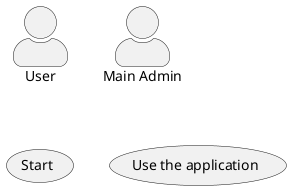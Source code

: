 {
  "sha1": "hrf0nfb1s2k42nuyaleri31alya1lj4",
  "insertion": {
    "when": "2024-06-03T18:59:29.924Z",
    "url": "https://forum.plantuml.net/10493/how-can-i-customize-the-actor-icon-in-svg-output",
    "user": "plantuml@gmail.com"
  }
}
@startuml
skinparam actorStyle awesome
:User:
"Main Admin" as Admin
(Start)
"Use the application" as (Use)
@enduml
